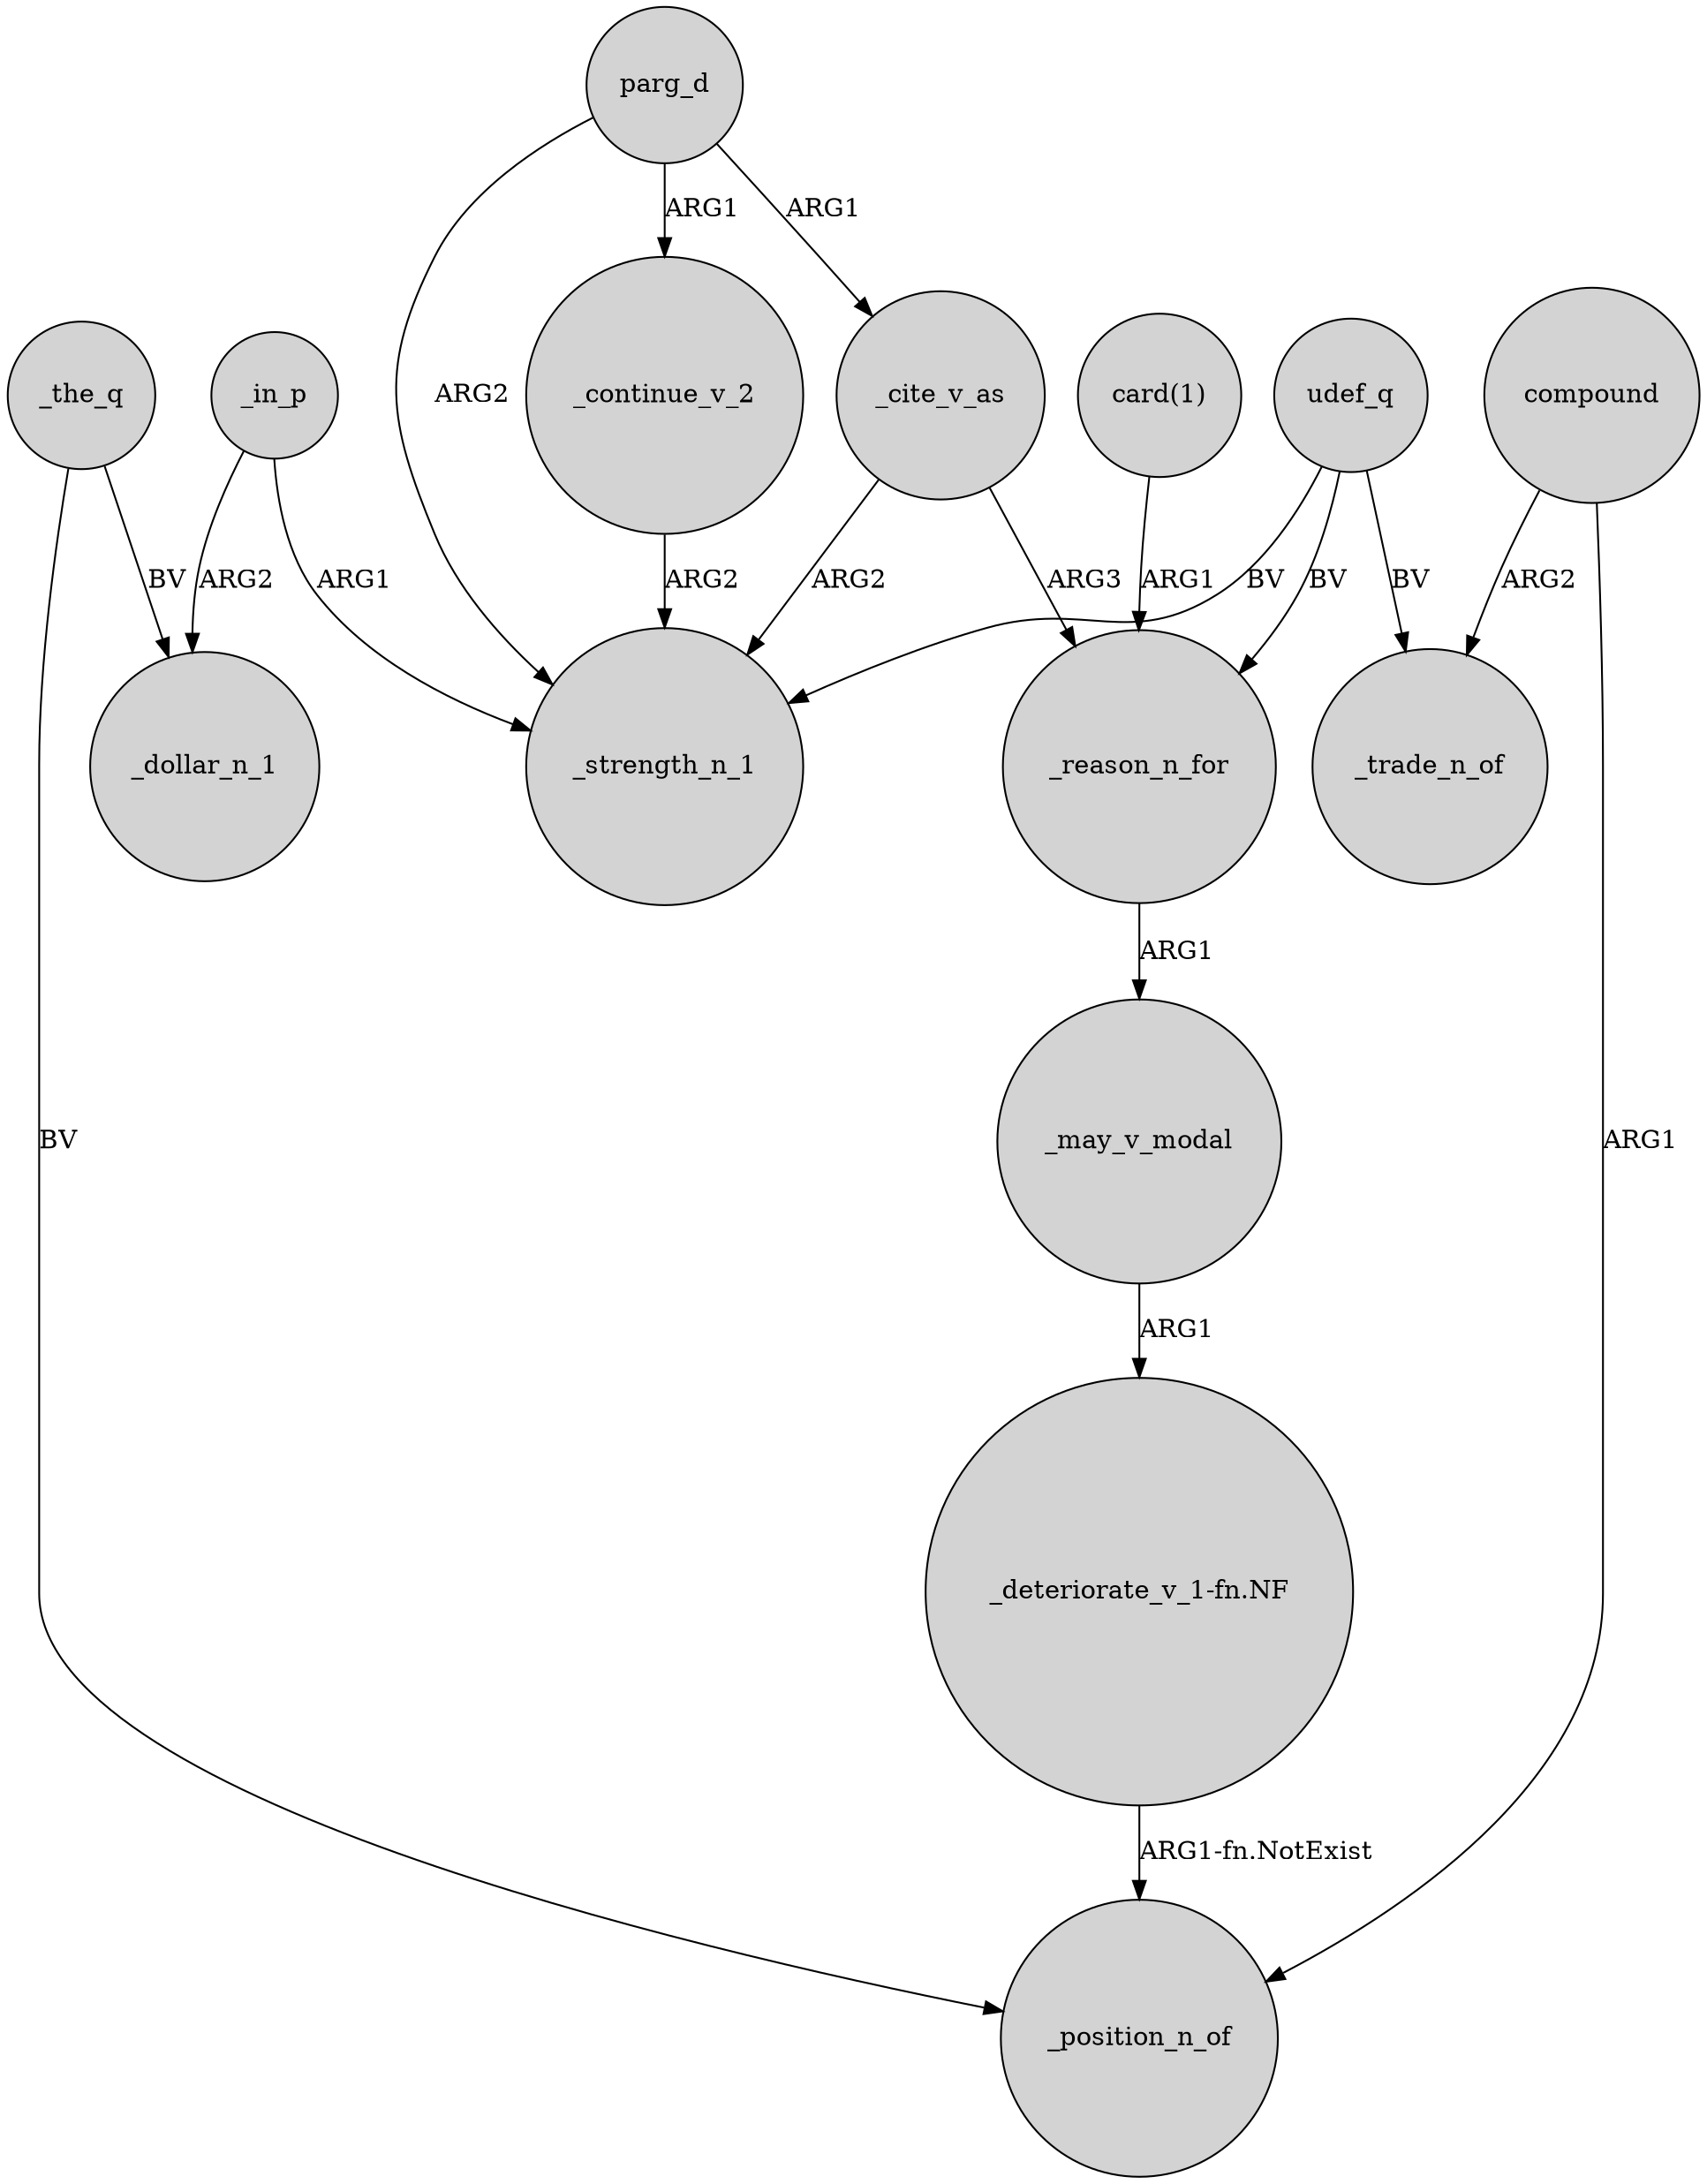 digraph {
	node [shape=circle style=filled]
	_in_p -> _dollar_n_1 [label=ARG2]
	udef_q -> _trade_n_of [label=BV]
	_cite_v_as -> _reason_n_for [label=ARG3]
	parg_d -> _strength_n_1 [label=ARG2]
	_cite_v_as -> _strength_n_1 [label=ARG2]
	"card(1)" -> _reason_n_for [label=ARG1]
	_may_v_modal -> "_deteriorate_v_1-fn.NF" [label=ARG1]
	udef_q -> _reason_n_for [label=BV]
	udef_q -> _strength_n_1 [label=BV]
	_the_q -> _dollar_n_1 [label=BV]
	_the_q -> _position_n_of [label=BV]
	"_deteriorate_v_1-fn.NF" -> _position_n_of [label="ARG1-fn.NotExist"]
	parg_d -> _continue_v_2 [label=ARG1]
	_continue_v_2 -> _strength_n_1 [label=ARG2]
	compound -> _trade_n_of [label=ARG2]
	compound -> _position_n_of [label=ARG1]
	_in_p -> _strength_n_1 [label=ARG1]
	parg_d -> _cite_v_as [label=ARG1]
	_reason_n_for -> _may_v_modal [label=ARG1]
}

